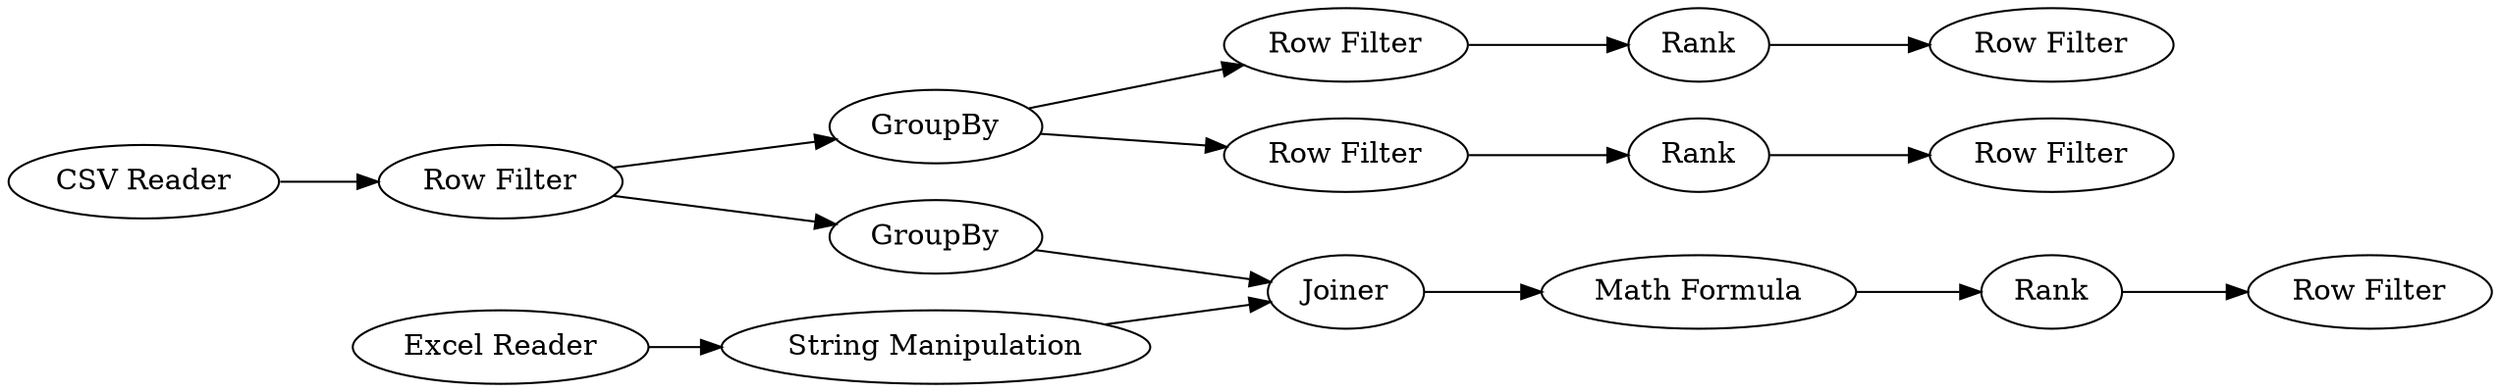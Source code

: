 digraph {
	1 [label="CSV Reader"]
	2 [label="Excel Reader"]
	4 [label="Row Filter"]
	5 [label="Row Filter"]
	7 [label=GroupBy]
	8 [label="Row Filter"]
	10 [label=Rank]
	11 [label="Row Filter"]
	12 [label="Row Filter"]
	13 [label=Rank]
	14 [label=GroupBy]
	15 [label="String Manipulation"]
	16 [label=Joiner]
	17 [label="Math Formula"]
	18 [label=Rank]
	19 [label="Row Filter"]
	1 -> 4
	2 -> 15
	4 -> 7
	4 -> 14
	5 -> 10
	7 -> 5
	7 -> 8
	8 -> 13
	10 -> 11
	13 -> 12
	14 -> 16
	15 -> 16
	16 -> 17
	17 -> 18
	18 -> 19
	rankdir=LR
}
